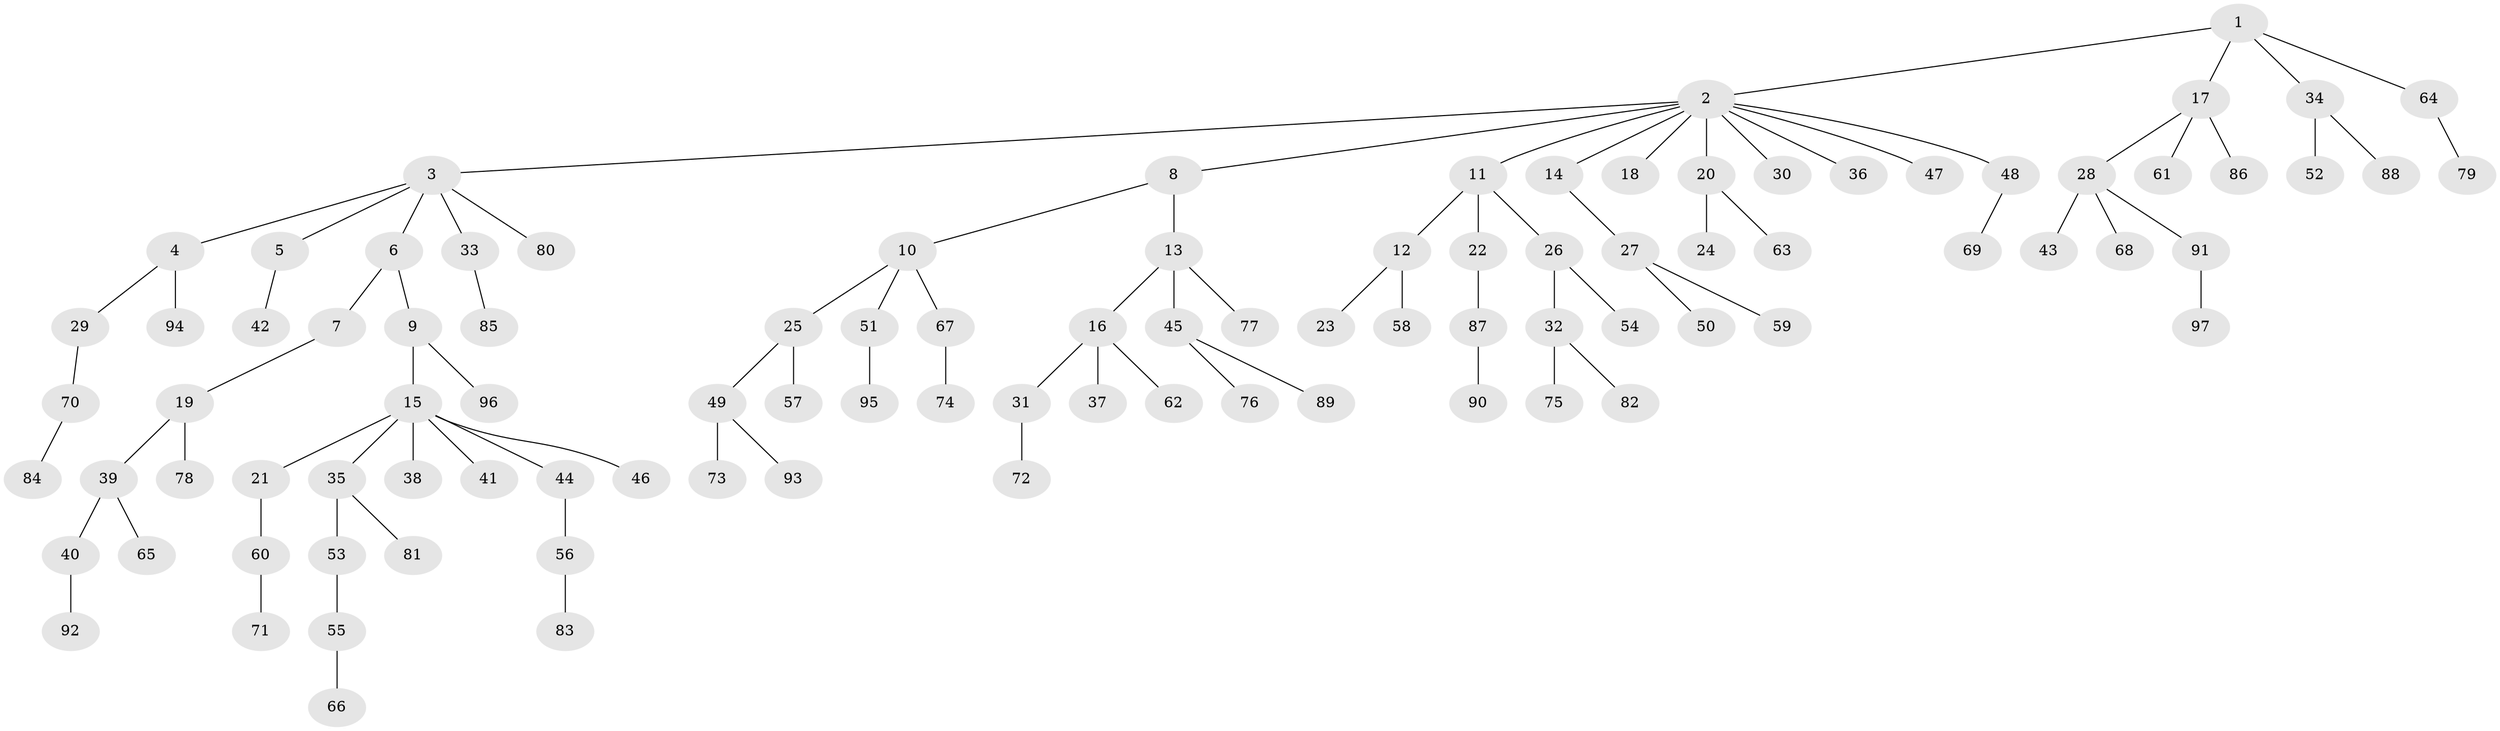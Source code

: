 // Generated by graph-tools (version 1.1) at 2025/50/03/09/25 03:50:26]
// undirected, 97 vertices, 96 edges
graph export_dot {
graph [start="1"]
  node [color=gray90,style=filled];
  1;
  2;
  3;
  4;
  5;
  6;
  7;
  8;
  9;
  10;
  11;
  12;
  13;
  14;
  15;
  16;
  17;
  18;
  19;
  20;
  21;
  22;
  23;
  24;
  25;
  26;
  27;
  28;
  29;
  30;
  31;
  32;
  33;
  34;
  35;
  36;
  37;
  38;
  39;
  40;
  41;
  42;
  43;
  44;
  45;
  46;
  47;
  48;
  49;
  50;
  51;
  52;
  53;
  54;
  55;
  56;
  57;
  58;
  59;
  60;
  61;
  62;
  63;
  64;
  65;
  66;
  67;
  68;
  69;
  70;
  71;
  72;
  73;
  74;
  75;
  76;
  77;
  78;
  79;
  80;
  81;
  82;
  83;
  84;
  85;
  86;
  87;
  88;
  89;
  90;
  91;
  92;
  93;
  94;
  95;
  96;
  97;
  1 -- 2;
  1 -- 17;
  1 -- 34;
  1 -- 64;
  2 -- 3;
  2 -- 8;
  2 -- 11;
  2 -- 14;
  2 -- 18;
  2 -- 20;
  2 -- 30;
  2 -- 36;
  2 -- 47;
  2 -- 48;
  3 -- 4;
  3 -- 5;
  3 -- 6;
  3 -- 33;
  3 -- 80;
  4 -- 29;
  4 -- 94;
  5 -- 42;
  6 -- 7;
  6 -- 9;
  7 -- 19;
  8 -- 10;
  8 -- 13;
  9 -- 15;
  9 -- 96;
  10 -- 25;
  10 -- 51;
  10 -- 67;
  11 -- 12;
  11 -- 22;
  11 -- 26;
  12 -- 23;
  12 -- 58;
  13 -- 16;
  13 -- 45;
  13 -- 77;
  14 -- 27;
  15 -- 21;
  15 -- 35;
  15 -- 38;
  15 -- 41;
  15 -- 44;
  15 -- 46;
  16 -- 31;
  16 -- 37;
  16 -- 62;
  17 -- 28;
  17 -- 61;
  17 -- 86;
  19 -- 39;
  19 -- 78;
  20 -- 24;
  20 -- 63;
  21 -- 60;
  22 -- 87;
  25 -- 49;
  25 -- 57;
  26 -- 32;
  26 -- 54;
  27 -- 50;
  27 -- 59;
  28 -- 43;
  28 -- 68;
  28 -- 91;
  29 -- 70;
  31 -- 72;
  32 -- 75;
  32 -- 82;
  33 -- 85;
  34 -- 52;
  34 -- 88;
  35 -- 53;
  35 -- 81;
  39 -- 40;
  39 -- 65;
  40 -- 92;
  44 -- 56;
  45 -- 76;
  45 -- 89;
  48 -- 69;
  49 -- 73;
  49 -- 93;
  51 -- 95;
  53 -- 55;
  55 -- 66;
  56 -- 83;
  60 -- 71;
  64 -- 79;
  67 -- 74;
  70 -- 84;
  87 -- 90;
  91 -- 97;
}
